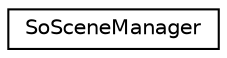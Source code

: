 digraph "Graphical Class Hierarchy"
{
 // LATEX_PDF_SIZE
  edge [fontname="Helvetica",fontsize="10",labelfontname="Helvetica",labelfontsize="10"];
  node [fontname="Helvetica",fontsize="10",shape=record];
  rankdir="LR";
  Node0 [label="SoSceneManager",height=0.2,width=0.4,color="black", fillcolor="white", style="filled",URL="$classSoSceneManager.html",tooltip="The SoSceneManager class provides the main interface between the scene graph and the GUI toolkit."];
}
